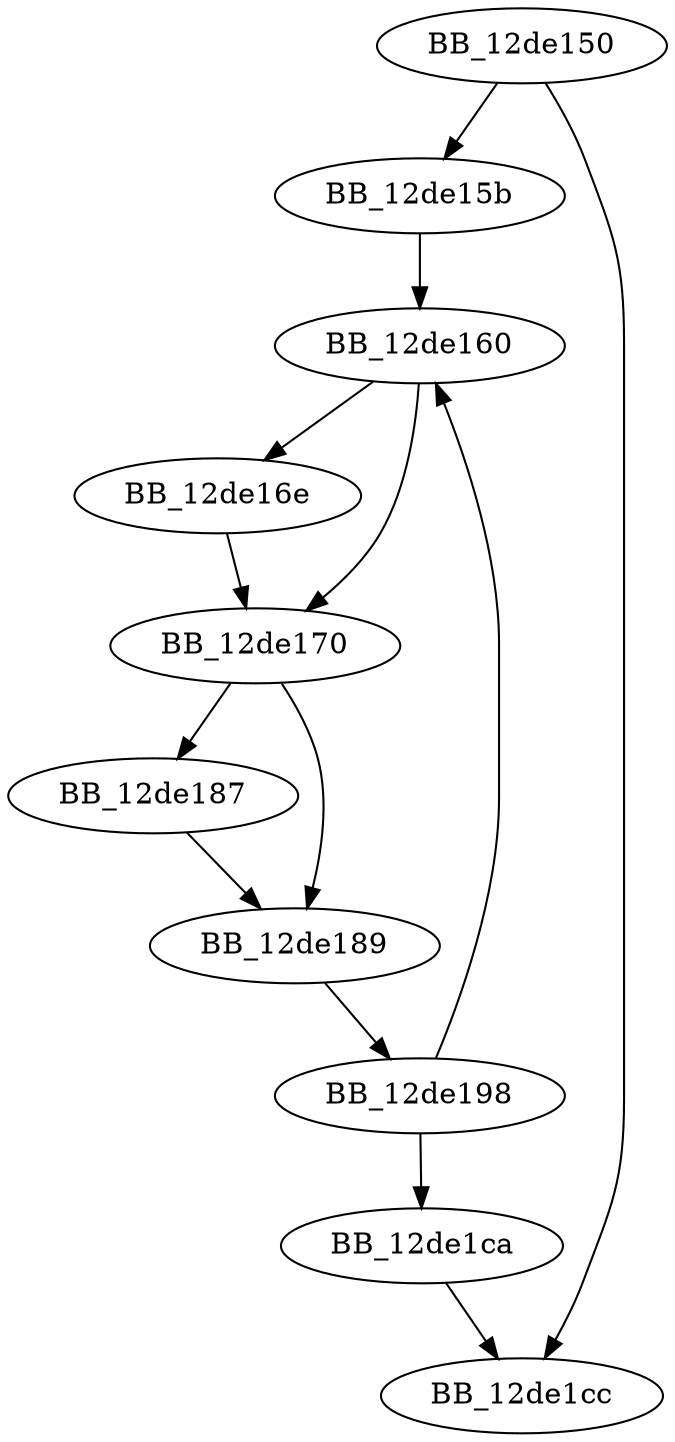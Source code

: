 DiGraph sub_12DE150{
BB_12de150->BB_12de15b
BB_12de150->BB_12de1cc
BB_12de15b->BB_12de160
BB_12de160->BB_12de16e
BB_12de160->BB_12de170
BB_12de16e->BB_12de170
BB_12de170->BB_12de187
BB_12de170->BB_12de189
BB_12de187->BB_12de189
BB_12de189->BB_12de198
BB_12de198->BB_12de160
BB_12de198->BB_12de1ca
BB_12de1ca->BB_12de1cc
}
